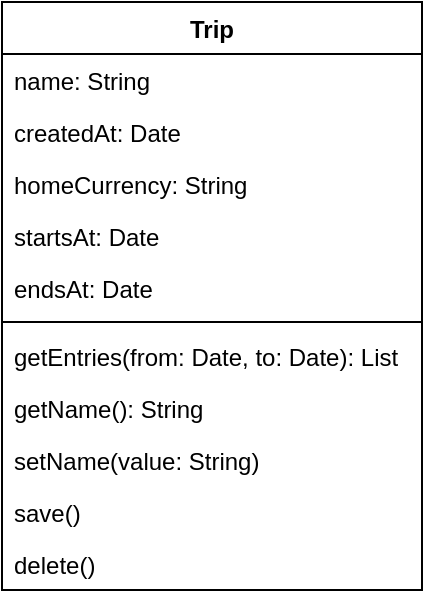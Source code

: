 <mxfile version="15.4.0" type="device"><diagram id="duUGuZimb7INUsYMuusE" name="Page-1"><mxGraphModel dx="803" dy="467" grid="1" gridSize="10" guides="1" tooltips="1" connect="1" arrows="1" fold="1" page="1" pageScale="1" pageWidth="827" pageHeight="1169" math="0" shadow="0"><root><mxCell id="0"/><mxCell id="1" parent="0"/><mxCell id="mkGszuEQ0LI_2UneM0r7-1" value="Trip" style="swimlane;fontStyle=1;align=center;verticalAlign=top;childLayout=stackLayout;horizontal=1;startSize=26;horizontalStack=0;resizeParent=1;resizeParentMax=0;resizeLast=0;collapsible=1;marginBottom=0;" vertex="1" parent="1"><mxGeometry x="330" y="370" width="210" height="294" as="geometry"/></mxCell><mxCell id="mkGszuEQ0LI_2UneM0r7-2" value="name: String" style="text;strokeColor=none;fillColor=none;align=left;verticalAlign=top;spacingLeft=4;spacingRight=4;overflow=hidden;rotatable=0;points=[[0,0.5],[1,0.5]];portConstraint=eastwest;" vertex="1" parent="mkGszuEQ0LI_2UneM0r7-1"><mxGeometry y="26" width="210" height="26" as="geometry"/></mxCell><mxCell id="mkGszuEQ0LI_2UneM0r7-6" value="createdAt: Date" style="text;strokeColor=none;fillColor=none;align=left;verticalAlign=top;spacingLeft=4;spacingRight=4;overflow=hidden;rotatable=0;points=[[0,0.5],[1,0.5]];portConstraint=eastwest;" vertex="1" parent="mkGszuEQ0LI_2UneM0r7-1"><mxGeometry y="52" width="210" height="26" as="geometry"/></mxCell><mxCell id="mkGszuEQ0LI_2UneM0r7-7" value="homeCurrency: String" style="text;strokeColor=none;fillColor=none;align=left;verticalAlign=top;spacingLeft=4;spacingRight=4;overflow=hidden;rotatable=0;points=[[0,0.5],[1,0.5]];portConstraint=eastwest;" vertex="1" parent="mkGszuEQ0LI_2UneM0r7-1"><mxGeometry y="78" width="210" height="26" as="geometry"/></mxCell><mxCell id="mkGszuEQ0LI_2UneM0r7-8" value="startsAt: Date" style="text;strokeColor=none;fillColor=none;align=left;verticalAlign=top;spacingLeft=4;spacingRight=4;overflow=hidden;rotatable=0;points=[[0,0.5],[1,0.5]];portConstraint=eastwest;" vertex="1" parent="mkGszuEQ0LI_2UneM0r7-1"><mxGeometry y="104" width="210" height="26" as="geometry"/></mxCell><mxCell id="mkGszuEQ0LI_2UneM0r7-9" value="endsAt: Date" style="text;strokeColor=none;fillColor=none;align=left;verticalAlign=top;spacingLeft=4;spacingRight=4;overflow=hidden;rotatable=0;points=[[0,0.5],[1,0.5]];portConstraint=eastwest;" vertex="1" parent="mkGszuEQ0LI_2UneM0r7-1"><mxGeometry y="130" width="210" height="26" as="geometry"/></mxCell><mxCell id="mkGszuEQ0LI_2UneM0r7-3" value="" style="line;strokeWidth=1;fillColor=none;align=left;verticalAlign=middle;spacingTop=-1;spacingLeft=3;spacingRight=3;rotatable=0;labelPosition=right;points=[];portConstraint=eastwest;" vertex="1" parent="mkGszuEQ0LI_2UneM0r7-1"><mxGeometry y="156" width="210" height="8" as="geometry"/></mxCell><mxCell id="mkGszuEQ0LI_2UneM0r7-4" value="getEntries(from: Date, to: Date): List" style="text;strokeColor=none;fillColor=none;align=left;verticalAlign=top;spacingLeft=4;spacingRight=4;overflow=hidden;rotatable=0;points=[[0,0.5],[1,0.5]];portConstraint=eastwest;" vertex="1" parent="mkGszuEQ0LI_2UneM0r7-1"><mxGeometry y="164" width="210" height="26" as="geometry"/></mxCell><mxCell id="mkGszuEQ0LI_2UneM0r7-14" value="getName(): String" style="text;strokeColor=none;fillColor=none;align=left;verticalAlign=top;spacingLeft=4;spacingRight=4;overflow=hidden;rotatable=0;points=[[0,0.5],[1,0.5]];portConstraint=eastwest;" vertex="1" parent="mkGszuEQ0LI_2UneM0r7-1"><mxGeometry y="190" width="210" height="26" as="geometry"/></mxCell><mxCell id="mkGszuEQ0LI_2UneM0r7-11" value="setName(value: String)" style="text;strokeColor=none;fillColor=none;align=left;verticalAlign=top;spacingLeft=4;spacingRight=4;overflow=hidden;rotatable=0;points=[[0,0.5],[1,0.5]];portConstraint=eastwest;" vertex="1" parent="mkGszuEQ0LI_2UneM0r7-1"><mxGeometry y="216" width="210" height="26" as="geometry"/></mxCell><mxCell id="mkGszuEQ0LI_2UneM0r7-13" value="save()" style="text;strokeColor=none;fillColor=none;align=left;verticalAlign=top;spacingLeft=4;spacingRight=4;overflow=hidden;rotatable=0;points=[[0,0.5],[1,0.5]];portConstraint=eastwest;" vertex="1" parent="mkGszuEQ0LI_2UneM0r7-1"><mxGeometry y="242" width="210" height="26" as="geometry"/></mxCell><mxCell id="mkGszuEQ0LI_2UneM0r7-12" value="delete()" style="text;strokeColor=none;fillColor=none;align=left;verticalAlign=top;spacingLeft=4;spacingRight=4;overflow=hidden;rotatable=0;points=[[0,0.5],[1,0.5]];portConstraint=eastwest;" vertex="1" parent="mkGszuEQ0LI_2UneM0r7-1"><mxGeometry y="268" width="210" height="26" as="geometry"/></mxCell></root></mxGraphModel></diagram></mxfile>